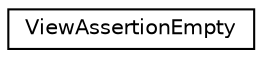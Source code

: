 digraph "Graphical Class Hierarchy"
{
 // LATEX_PDF_SIZE
  edge [fontname="Helvetica",fontsize="10",labelfontname="Helvetica",labelfontsize="10"];
  node [fontname="Helvetica",fontsize="10",shape=record];
  rankdir="LR";
  Node0 [label="ViewAssertionEmpty",height=0.2,width=0.4,color="black", fillcolor="white", style="filled",URL="$structViewAssertionEmpty.html",tooltip=" "];
}
